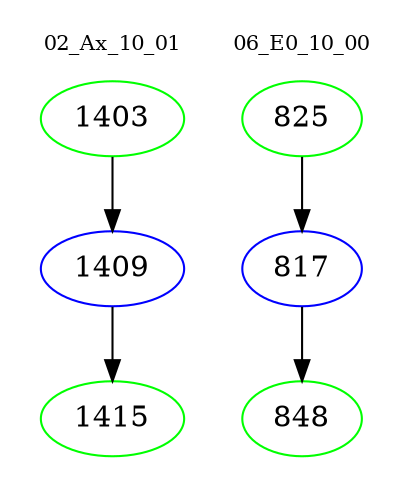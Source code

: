 digraph{
subgraph cluster_0 {
color = white
label = "02_Ax_10_01";
fontsize=10;
T0_1403 [label="1403", color="green"]
T0_1403 -> T0_1409 [color="black"]
T0_1409 [label="1409", color="blue"]
T0_1409 -> T0_1415 [color="black"]
T0_1415 [label="1415", color="green"]
}
subgraph cluster_1 {
color = white
label = "06_E0_10_00";
fontsize=10;
T1_825 [label="825", color="green"]
T1_825 -> T1_817 [color="black"]
T1_817 [label="817", color="blue"]
T1_817 -> T1_848 [color="black"]
T1_848 [label="848", color="green"]
}
}
